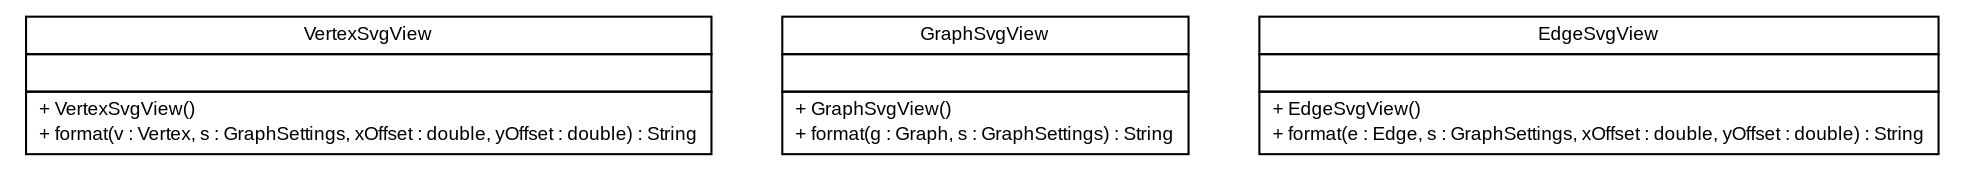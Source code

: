 #!/usr/local/bin/dot
#
# Class diagram 
# Generated by UMLGraph version R5_6 (http://www.umlgraph.org/)
#

digraph G {
	edge [fontname="arial",fontsize=10,labelfontname="arial",labelfontsize=10];
	node [fontname="arial",fontsize=10,shape=plaintext];
	nodesep=0.25;
	ranksep=0.5;
	// pfc.views.svg.VertexSvgView
	c3097 [label=<<table title="pfc.views.svg.VertexSvgView" border="0" cellborder="1" cellspacing="0" cellpadding="2" port="p" href="./VertexSvgView.html">
		<tr><td><table border="0" cellspacing="0" cellpadding="1">
<tr><td align="center" balign="center"> VertexSvgView </td></tr>
		</table></td></tr>
		<tr><td><table border="0" cellspacing="0" cellpadding="1">
<tr><td align="left" balign="left">  </td></tr>
		</table></td></tr>
		<tr><td><table border="0" cellspacing="0" cellpadding="1">
<tr><td align="left" balign="left"> + VertexSvgView() </td></tr>
<tr><td align="left" balign="left"> + format(v : Vertex, s : GraphSettings, xOffset : double, yOffset : double) : String </td></tr>
		</table></td></tr>
		</table>>, URL="./VertexSvgView.html", fontname="arial", fontcolor="black", fontsize=9.0];
	// pfc.views.svg.GraphSvgView
	c3098 [label=<<table title="pfc.views.svg.GraphSvgView" border="0" cellborder="1" cellspacing="0" cellpadding="2" port="p" href="./GraphSvgView.html">
		<tr><td><table border="0" cellspacing="0" cellpadding="1">
<tr><td align="center" balign="center"> GraphSvgView </td></tr>
		</table></td></tr>
		<tr><td><table border="0" cellspacing="0" cellpadding="1">
<tr><td align="left" balign="left">  </td></tr>
		</table></td></tr>
		<tr><td><table border="0" cellspacing="0" cellpadding="1">
<tr><td align="left" balign="left"> + GraphSvgView() </td></tr>
<tr><td align="left" balign="left"> + format(g : Graph, s : GraphSettings) : String </td></tr>
		</table></td></tr>
		</table>>, URL="./GraphSvgView.html", fontname="arial", fontcolor="black", fontsize=9.0];
	// pfc.views.svg.EdgeSvgView
	c3099 [label=<<table title="pfc.views.svg.EdgeSvgView" border="0" cellborder="1" cellspacing="0" cellpadding="2" port="p" href="./EdgeSvgView.html">
		<tr><td><table border="0" cellspacing="0" cellpadding="1">
<tr><td align="center" balign="center"> EdgeSvgView </td></tr>
		</table></td></tr>
		<tr><td><table border="0" cellspacing="0" cellpadding="1">
<tr><td align="left" balign="left">  </td></tr>
		</table></td></tr>
		<tr><td><table border="0" cellspacing="0" cellpadding="1">
<tr><td align="left" balign="left"> + EdgeSvgView() </td></tr>
<tr><td align="left" balign="left"> + format(e : Edge, s : GraphSettings, xOffset : double, yOffset : double) : String </td></tr>
		</table></td></tr>
		</table>>, URL="./EdgeSvgView.html", fontname="arial", fontcolor="black", fontsize=9.0];
}

